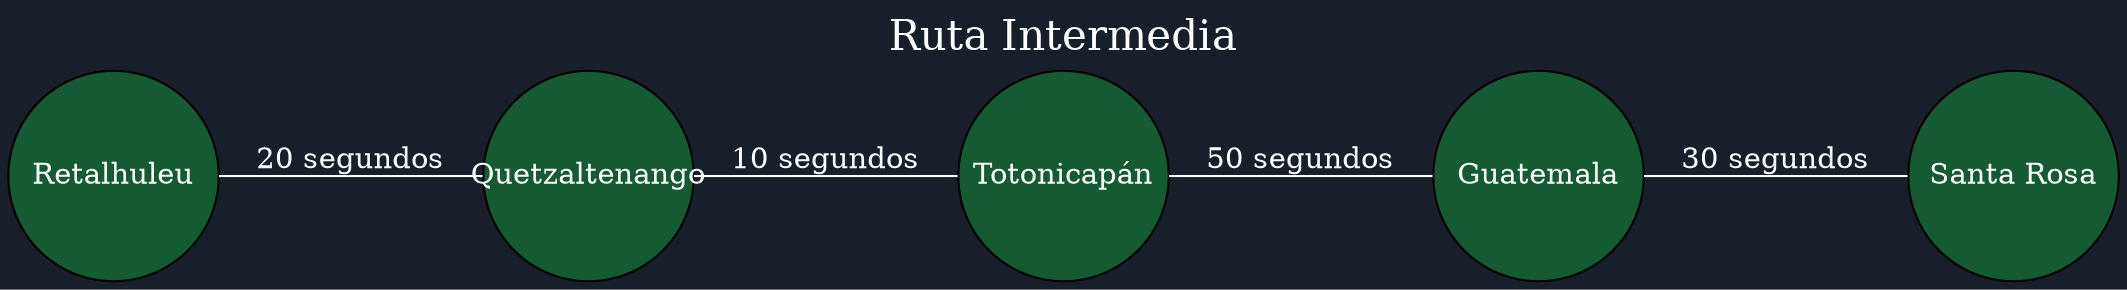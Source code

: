graph Ruta {
  label="Ruta Intermedia";
  labelloc="t";
  fontsize=20;
  fontcolor="white";
  bgcolor="#17202a";
  node [style=filled, fillcolor="#145a32", fontcolor="white", shape=circle, width=1.4, fixedsize=true];
  edge [color="white", fontcolor="white"];
  rankdir="LR";
  "Retalhuleu";
  "Retalhuleu";
  "Retalhuleu" -- "Quetzaltenango" [label="20 segundos"];
  "Quetzaltenango";
  "Quetzaltenango";
  "Quetzaltenango" -- "Totonicapán" [label="10 segundos"];
  "Totonicapán";
  "Totonicapán";
  "Totonicapán" -- "Guatemala" [label="50 segundos"];
  "Guatemala";
  "Guatemala";
  "Guatemala" -- "Santa Rosa" [label="30 segundos"];
  "Santa Rosa";
}